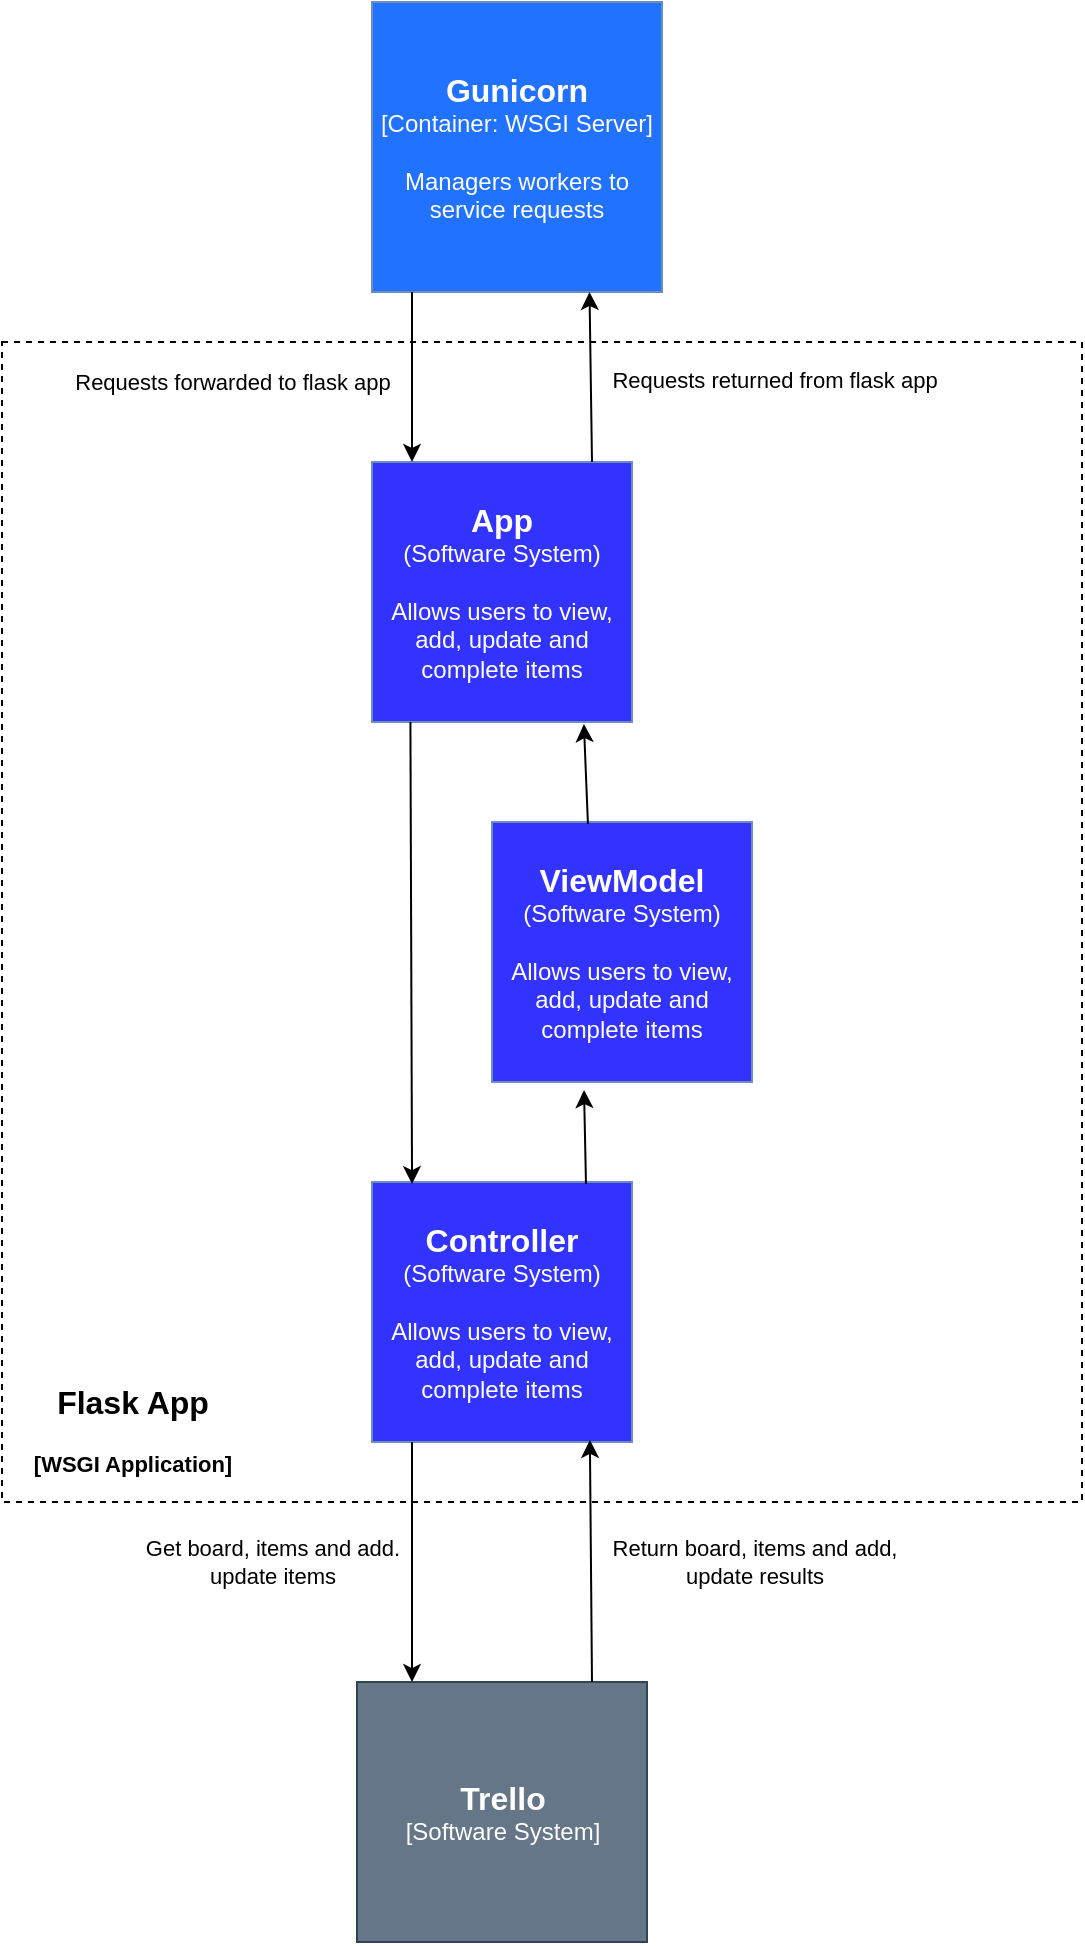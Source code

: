 <mxfile version="14.7.8" type="device"><diagram id="1jBaSHe0kqJzGYEhhA_u" name="Component Diagram"><mxGraphModel dx="677" dy="855" grid="1" gridSize="10" guides="1" tooltips="1" connect="1" arrows="1" fold="1" page="1" pageScale="1" pageWidth="827" pageHeight="1169" math="0" shadow="0"><root><mxCell id="N_siZh1ysvqbpMphlaLO-0"/><mxCell id="N_siZh1ysvqbpMphlaLO-1" parent="N_siZh1ysvqbpMphlaLO-0"/><mxCell id="IC7rP90_PFGcCF76SXcY-0" value="" style="rounded=0;whiteSpace=wrap;html=1;dashed=1;fillColor=#FFFFFF;" parent="N_siZh1ysvqbpMphlaLO-1" vertex="1"><mxGeometry x="55" y="230" width="540" height="580" as="geometry"/></mxCell><mxCell id="IC7rP90_PFGcCF76SXcY-1" value="&lt;font color=&quot;#ffffff&quot;&gt;&lt;b&gt;&lt;font style=&quot;font-size: 16px&quot;&gt;App&lt;br&gt;&lt;/font&gt;&lt;/b&gt;(Software System)&lt;br&gt;&lt;br&gt;Allows users to view, add, update and complete items&lt;/font&gt;" style="whiteSpace=wrap;html=1;aspect=fixed;strokeColor=#6c8ebf;fillColor=#3333FF;" parent="N_siZh1ysvqbpMphlaLO-1" vertex="1"><mxGeometry x="240" y="290" width="130" height="130" as="geometry"/></mxCell><mxCell id="97Di57FxluRAW0Y6aCnQ-0" value="&lt;font style=&quot;font-size: 16px&quot;&gt;&lt;span&gt;Flask App&lt;br&gt;&lt;/span&gt;&lt;font style=&quot;font-size: 11px&quot;&gt;[WSGI Application]&lt;/font&gt;&lt;br&gt;&lt;/font&gt;" style="text;strokeColor=none;fillColor=none;html=1;fontSize=24;fontStyle=1;verticalAlign=middle;align=center;dashed=1;" parent="N_siZh1ysvqbpMphlaLO-1" vertex="1"><mxGeometry x="70" y="750" width="100" height="43" as="geometry"/></mxCell><mxCell id="lew4xiQE7uLHyCztTt6K-0" value="&lt;font color=&quot;#ffffff&quot;&gt;&lt;b&gt;&lt;font style=&quot;font-size: 16px&quot;&gt;Gunicorn&lt;br&gt;&lt;/font&gt;&lt;/b&gt;[Container: WSGI Server]&lt;br&gt;&lt;br&gt;Managers workers to service requests&lt;br&gt;&lt;/font&gt;" style="whiteSpace=wrap;html=1;aspect=fixed;strokeColor=#6c8ebf;fillColor=#2172FF;" parent="N_siZh1ysvqbpMphlaLO-1" vertex="1"><mxGeometry x="240" y="60" width="145" height="145" as="geometry"/></mxCell><mxCell id="lew4xiQE7uLHyCztTt6K-1" value="Requests forwarded to flask app" style="endArrow=classic;html=1;" parent="N_siZh1ysvqbpMphlaLO-1" edge="1"><mxGeometry x="0.059" y="-90" width="50" height="50" relative="1" as="geometry"><mxPoint x="260" y="205" as="sourcePoint"/><mxPoint x="260" y="290" as="targetPoint"/><mxPoint as="offset"/></mxGeometry></mxCell><mxCell id="tiuBAH6NNllBzRm0hPga-0" value="&lt;font color=&quot;#ffffff&quot;&gt;&lt;b&gt;&lt;font style=&quot;font-size: 16px&quot;&gt;Controller&lt;br&gt;&lt;/font&gt;&lt;/b&gt;(Software System)&lt;br&gt;&lt;br&gt;Allows users to view, add, update and complete items&lt;/font&gt;" style="whiteSpace=wrap;html=1;aspect=fixed;strokeColor=#6c8ebf;fillColor=#3333FF;" parent="N_siZh1ysvqbpMphlaLO-1" vertex="1"><mxGeometry x="240" y="650" width="130" height="130" as="geometry"/></mxCell><mxCell id="tiuBAH6NNllBzRm0hPga-1" value="&lt;font color=&quot;#ffffff&quot;&gt;&lt;b&gt;&lt;font style=&quot;font-size: 16px&quot;&gt;ViewModel&lt;br&gt;&lt;/font&gt;&lt;/b&gt;(Software System)&lt;br&gt;&lt;br&gt;Allows users to view, add, update and complete items&lt;/font&gt;" style="whiteSpace=wrap;html=1;aspect=fixed;strokeColor=#6c8ebf;fillColor=#3333FF;" parent="N_siZh1ysvqbpMphlaLO-1" vertex="1"><mxGeometry x="300" y="470" width="130" height="130" as="geometry"/></mxCell><mxCell id="MptXA_4WeCVLkwaUxTRo-0" value="&lt;b&gt;&lt;font style=&quot;font-size: 16px&quot;&gt;Trello&lt;br&gt;&lt;/font&gt;&lt;/b&gt;[Software System]" style="rounded=0;whiteSpace=wrap;html=1;fillColor=#647687;strokeColor=#314354;fontColor=#ffffff;" parent="N_siZh1ysvqbpMphlaLO-1" vertex="1"><mxGeometry x="232.5" y="900.01" width="145" height="130" as="geometry"/></mxCell><mxCell id="MptXA_4WeCVLkwaUxTRo-1" value="Get board, items and add. &lt;br&gt;update items" style="edgeLabel;html=1;align=center;verticalAlign=middle;resizable=0;points=[];" parent="N_siZh1ysvqbpMphlaLO-1" vertex="1" connectable="0"><mxGeometry x="189.996" y="840.004" as="geometry"/></mxCell><mxCell id="ifCJyZ7O11cnO5XUv8DL-1" value="" style="endArrow=classic;html=1;entryX=0.5;entryY=0;entryDx=0;entryDy=0;" parent="N_siZh1ysvqbpMphlaLO-1" edge="1"><mxGeometry width="50" height="50" relative="1" as="geometry"><mxPoint x="260" y="780" as="sourcePoint"/><mxPoint x="260" y="900.01" as="targetPoint"/></mxGeometry></mxCell><mxCell id="ifCJyZ7O11cnO5XUv8DL-2" value="" style="endArrow=classic;html=1;exitX=0.5;exitY=1;exitDx=0;exitDy=0;entryX=0.154;entryY=0.008;entryDx=0;entryDy=0;entryPerimeter=0;" parent="N_siZh1ysvqbpMphlaLO-1" target="tiuBAH6NNllBzRm0hPga-0" edge="1"><mxGeometry width="50" height="50" relative="1" as="geometry"><mxPoint x="259.21" y="420" as="sourcePoint"/><mxPoint x="261" y="585" as="targetPoint"/></mxGeometry></mxCell><mxCell id="ifCJyZ7O11cnO5XUv8DL-5" value="" style="endArrow=classic;html=1;entryX=0.838;entryY=0.992;entryDx=0;entryDy=0;entryPerimeter=0;" parent="N_siZh1ysvqbpMphlaLO-1" target="tiuBAH6NNllBzRm0hPga-0" edge="1"><mxGeometry width="50" height="50" relative="1" as="geometry"><mxPoint x="350" y="900" as="sourcePoint"/><mxPoint x="370" y="820" as="targetPoint"/></mxGeometry></mxCell><mxCell id="ifCJyZ7O11cnO5XUv8DL-11" value="Return board, items and add, &lt;br&gt;update results" style="edgeLabel;html=1;align=center;verticalAlign=middle;resizable=0;points=[];" parent="ifCJyZ7O11cnO5XUv8DL-5" vertex="1" connectable="0"><mxGeometry x="-0.009" y="-2" relative="1" as="geometry"><mxPoint x="79" as="offset"/></mxGeometry></mxCell><mxCell id="ifCJyZ7O11cnO5XUv8DL-6" value="" style="endArrow=classic;html=1;exitX=0.823;exitY=0.008;exitDx=0;exitDy=0;exitPerimeter=0;entryX=0.354;entryY=1.031;entryDx=0;entryDy=0;entryPerimeter=0;" parent="N_siZh1ysvqbpMphlaLO-1" source="tiuBAH6NNllBzRm0hPga-0" target="tiuBAH6NNllBzRm0hPga-1" edge="1"><mxGeometry width="50" height="50" relative="1" as="geometry"><mxPoint x="320" y="620" as="sourcePoint"/><mxPoint x="370" y="570" as="targetPoint"/></mxGeometry></mxCell><mxCell id="ifCJyZ7O11cnO5XUv8DL-7" value="" style="endArrow=classic;html=1;exitX=0.369;exitY=0.008;exitDx=0;exitDy=0;exitPerimeter=0;entryX=0.815;entryY=1.008;entryDx=0;entryDy=0;entryPerimeter=0;" parent="N_siZh1ysvqbpMphlaLO-1" source="tiuBAH6NNllBzRm0hPga-1" target="IC7rP90_PFGcCF76SXcY-1" edge="1"><mxGeometry width="50" height="50" relative="1" as="geometry"><mxPoint x="320" y="620" as="sourcePoint"/><mxPoint x="370" y="570" as="targetPoint"/></mxGeometry></mxCell><mxCell id="ifCJyZ7O11cnO5XUv8DL-8" value="" style="endArrow=classic;html=1;entryX=0.75;entryY=1;entryDx=0;entryDy=0;" parent="N_siZh1ysvqbpMphlaLO-1" target="lew4xiQE7uLHyCztTt6K-0" edge="1"><mxGeometry width="50" height="50" relative="1" as="geometry"><mxPoint x="350" y="290" as="sourcePoint"/><mxPoint x="350" y="210" as="targetPoint"/></mxGeometry></mxCell><mxCell id="ifCJyZ7O11cnO5XUv8DL-10" value="Requests returned from flask app" style="edgeLabel;html=1;align=center;verticalAlign=middle;resizable=0;points=[];" parent="ifCJyZ7O11cnO5XUv8DL-8" vertex="1" connectable="0"><mxGeometry x="-0.178" y="-4" relative="1" as="geometry"><mxPoint x="87" y="-6" as="offset"/></mxGeometry></mxCell></root></mxGraphModel></diagram></mxfile>
